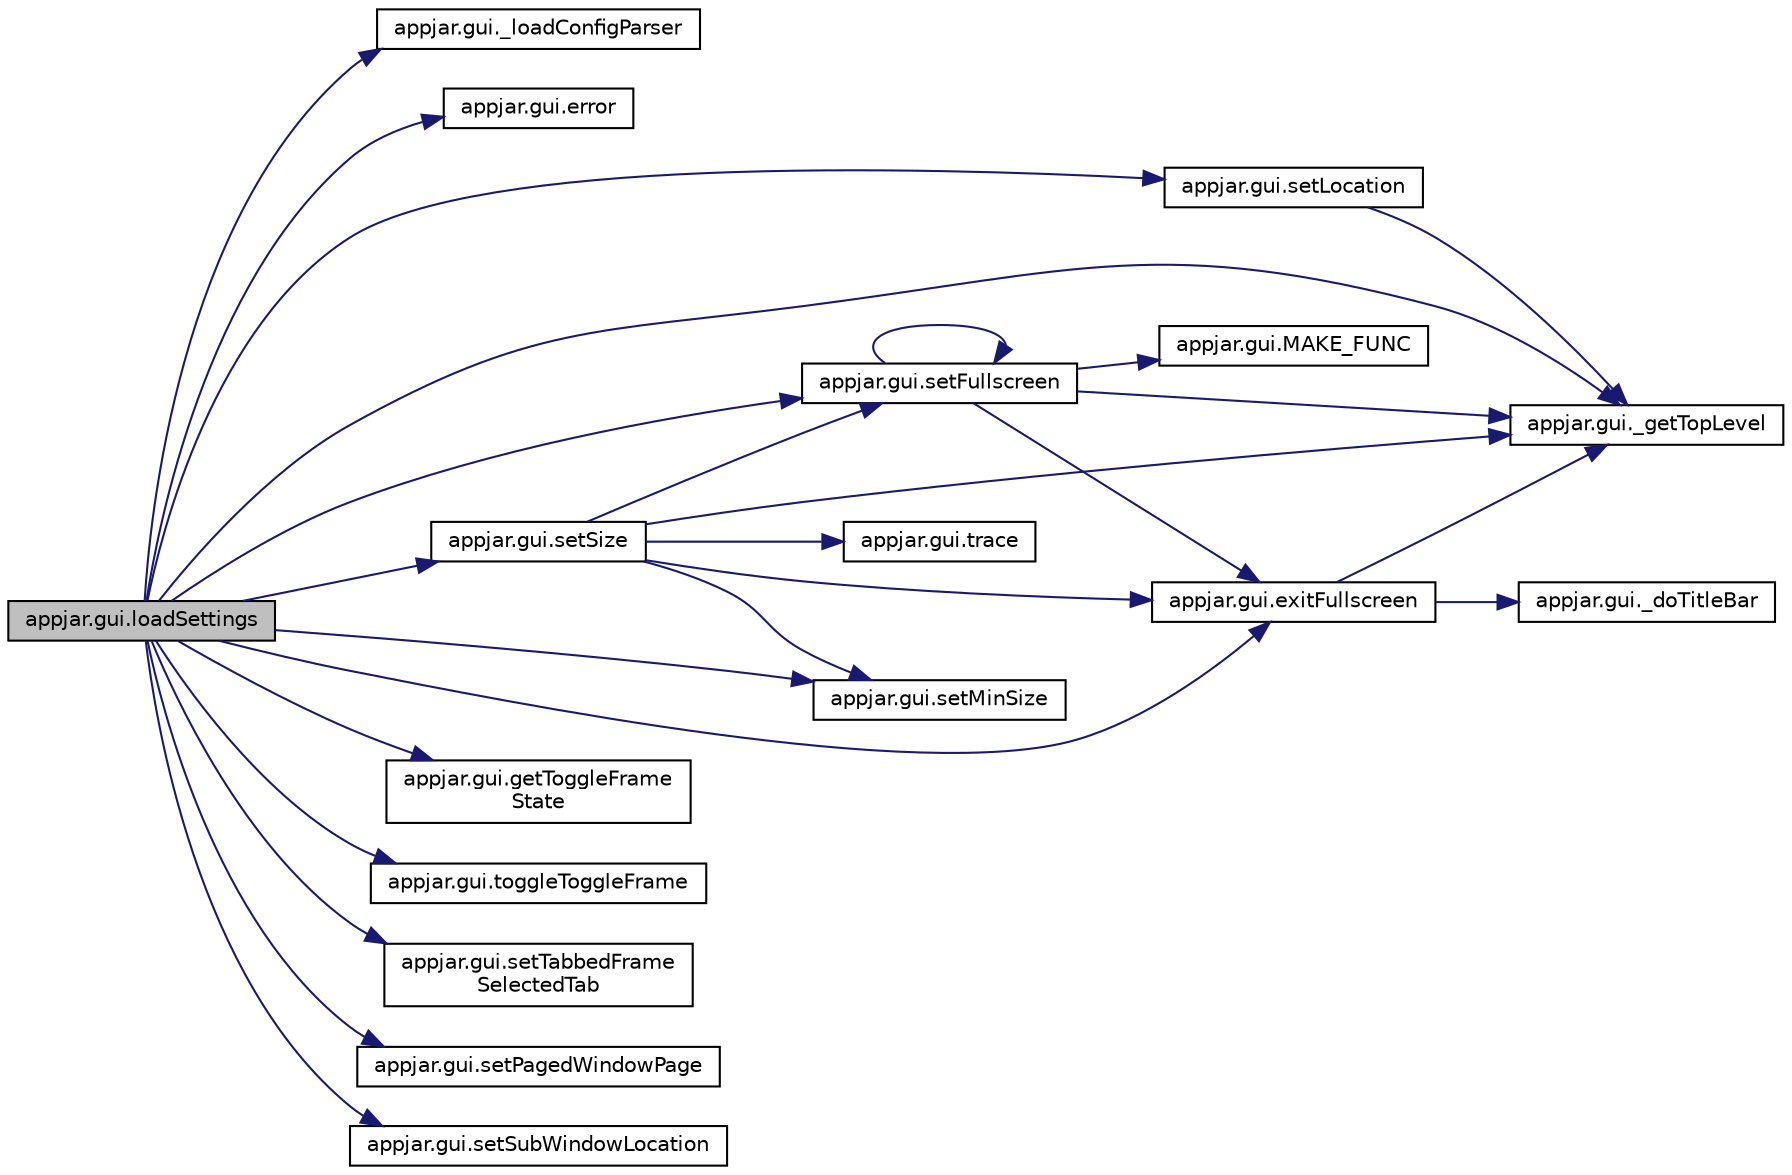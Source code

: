 digraph "appjar.gui.loadSettings"
{
  edge [fontname="Helvetica",fontsize="10",labelfontname="Helvetica",labelfontsize="10"];
  node [fontname="Helvetica",fontsize="10",shape=record];
  rankdir="LR";
  Node1519 [label="appjar.gui.loadSettings",height=0.2,width=0.4,color="black", fillcolor="grey75", style="filled", fontcolor="black"];
  Node1519 -> Node1520 [color="midnightblue",fontsize="10",style="solid",fontname="Helvetica"];
  Node1520 [label="appjar.gui._loadConfigParser",height=0.2,width=0.4,color="black", fillcolor="white", style="filled",URL="$classappjar_1_1gui.html#a362d67d86fa2592c16203952dcf04ec9"];
  Node1519 -> Node1521 [color="midnightblue",fontsize="10",style="solid",fontname="Helvetica"];
  Node1521 [label="appjar.gui.error",height=0.2,width=0.4,color="black", fillcolor="white", style="filled",URL="$classappjar_1_1gui.html#ac310868eecf500d1570400b396793b87"];
  Node1519 -> Node1522 [color="midnightblue",fontsize="10",style="solid",fontname="Helvetica"];
  Node1522 [label="appjar.gui.setSize",height=0.2,width=0.4,color="black", fillcolor="white", style="filled",URL="$classappjar_1_1gui.html#a0b451e1a9bafe3beb0e655dd619ceefe",tooltip="FUNCTIONS for configuring GUI settings. "];
  Node1522 -> Node1523 [color="midnightblue",fontsize="10",style="solid",fontname="Helvetica"];
  Node1523 [label="appjar.gui._getTopLevel",height=0.2,width=0.4,color="black", fillcolor="white", style="filled",URL="$classappjar_1_1gui.html#a175eb1f92e48591eb8767f244ebcdd20"];
  Node1522 -> Node1524 [color="midnightblue",fontsize="10",style="solid",fontname="Helvetica"];
  Node1524 [label="appjar.gui.setFullscreen",height=0.2,width=0.4,color="black", fillcolor="white", style="filled",URL="$classappjar_1_1gui.html#ab87484f1715bcc51ad4e9d1235554c6b"];
  Node1524 -> Node1523 [color="midnightblue",fontsize="10",style="solid",fontname="Helvetica"];
  Node1524 -> Node1525 [color="midnightblue",fontsize="10",style="solid",fontname="Helvetica"];
  Node1525 [label="appjar.gui.MAKE_FUNC",height=0.2,width=0.4,color="black", fillcolor="white", style="filled",URL="$classappjar_1_1gui.html#a42aaf376a6c07c842b1b498948a9691a",tooltip="FUNCTION for managing commands. "];
  Node1524 -> Node1526 [color="midnightblue",fontsize="10",style="solid",fontname="Helvetica"];
  Node1526 [label="appjar.gui.exitFullscreen",height=0.2,width=0.4,color="black", fillcolor="white", style="filled",URL="$classappjar_1_1gui.html#a12568d9c85a65c4e0cf77f1f1f3c6acc"];
  Node1526 -> Node1523 [color="midnightblue",fontsize="10",style="solid",fontname="Helvetica"];
  Node1526 -> Node1527 [color="midnightblue",fontsize="10",style="solid",fontname="Helvetica"];
  Node1527 [label="appjar.gui._doTitleBar",height=0.2,width=0.4,color="black", fillcolor="white", style="filled",URL="$classappjar_1_1gui.html#afe3d7459c66bad98dde751f487e0b2dd"];
  Node1524 -> Node1524 [color="midnightblue",fontsize="10",style="solid",fontname="Helvetica"];
  Node1522 -> Node1528 [color="midnightblue",fontsize="10",style="solid",fontname="Helvetica"];
  Node1528 [label="appjar.gui.trace",height=0.2,width=0.4,color="black", fillcolor="white", style="filled",URL="$classappjar_1_1gui.html#ad70fee01cb2dbb2f5daef089c7e33884"];
  Node1522 -> Node1529 [color="midnightblue",fontsize="10",style="solid",fontname="Helvetica"];
  Node1529 [label="appjar.gui.setMinSize",height=0.2,width=0.4,color="black", fillcolor="white", style="filled",URL="$classappjar_1_1gui.html#a125479cea0bdfeb13d758629183c3bbc"];
  Node1522 -> Node1526 [color="midnightblue",fontsize="10",style="solid",fontname="Helvetica"];
  Node1519 -> Node1530 [color="midnightblue",fontsize="10",style="solid",fontname="Helvetica"];
  Node1530 [label="appjar.gui.setLocation",height=0.2,width=0.4,color="black", fillcolor="white", style="filled",URL="$classappjar_1_1gui.html#ac8a8c2c4163d7ccb10d7749d6637046c"];
  Node1530 -> Node1523 [color="midnightblue",fontsize="10",style="solid",fontname="Helvetica"];
  Node1519 -> Node1524 [color="midnightblue",fontsize="10",style="solid",fontname="Helvetica"];
  Node1519 -> Node1526 [color="midnightblue",fontsize="10",style="solid",fontname="Helvetica"];
  Node1519 -> Node1523 [color="midnightblue",fontsize="10",style="solid",fontname="Helvetica"];
  Node1519 -> Node1531 [color="midnightblue",fontsize="10",style="solid",fontname="Helvetica"];
  Node1531 [label="appjar.gui.getToggleFrame\lState",height=0.2,width=0.4,color="black", fillcolor="white", style="filled",URL="$classappjar_1_1gui.html#ae5101e3d38337bad2db424b80830ce34"];
  Node1519 -> Node1532 [color="midnightblue",fontsize="10",style="solid",fontname="Helvetica"];
  Node1532 [label="appjar.gui.toggleToggleFrame",height=0.2,width=0.4,color="black", fillcolor="white", style="filled",URL="$classappjar_1_1gui.html#af6979ad59106b835f53cf0c7f2913de6"];
  Node1519 -> Node1533 [color="midnightblue",fontsize="10",style="solid",fontname="Helvetica"];
  Node1533 [label="appjar.gui.setTabbedFrame\lSelectedTab",height=0.2,width=0.4,color="black", fillcolor="white", style="filled",URL="$classappjar_1_1gui.html#aa1dfd83c4d5a859d1adf434ec31d73f4"];
  Node1519 -> Node1534 [color="midnightblue",fontsize="10",style="solid",fontname="Helvetica"];
  Node1534 [label="appjar.gui.setPagedWindowPage",height=0.2,width=0.4,color="black", fillcolor="white", style="filled",URL="$classappjar_1_1gui.html#aee32c73ed84067cf1fbf172d38315070"];
  Node1519 -> Node1535 [color="midnightblue",fontsize="10",style="solid",fontname="Helvetica"];
  Node1535 [label="appjar.gui.setSubWindowLocation",height=0.2,width=0.4,color="black", fillcolor="white", style="filled",URL="$classappjar_1_1gui.html#aae8abaabebb7eeb5359894d8e3c81cb5"];
  Node1519 -> Node1529 [color="midnightblue",fontsize="10",style="solid",fontname="Helvetica"];
}
